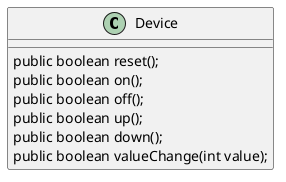 @startuml
class Device {
	public boolean reset();
	public boolean on();
	public boolean off();
	public boolean up();
	public boolean down();
	public boolean valueChange(int value);
}
@enduml